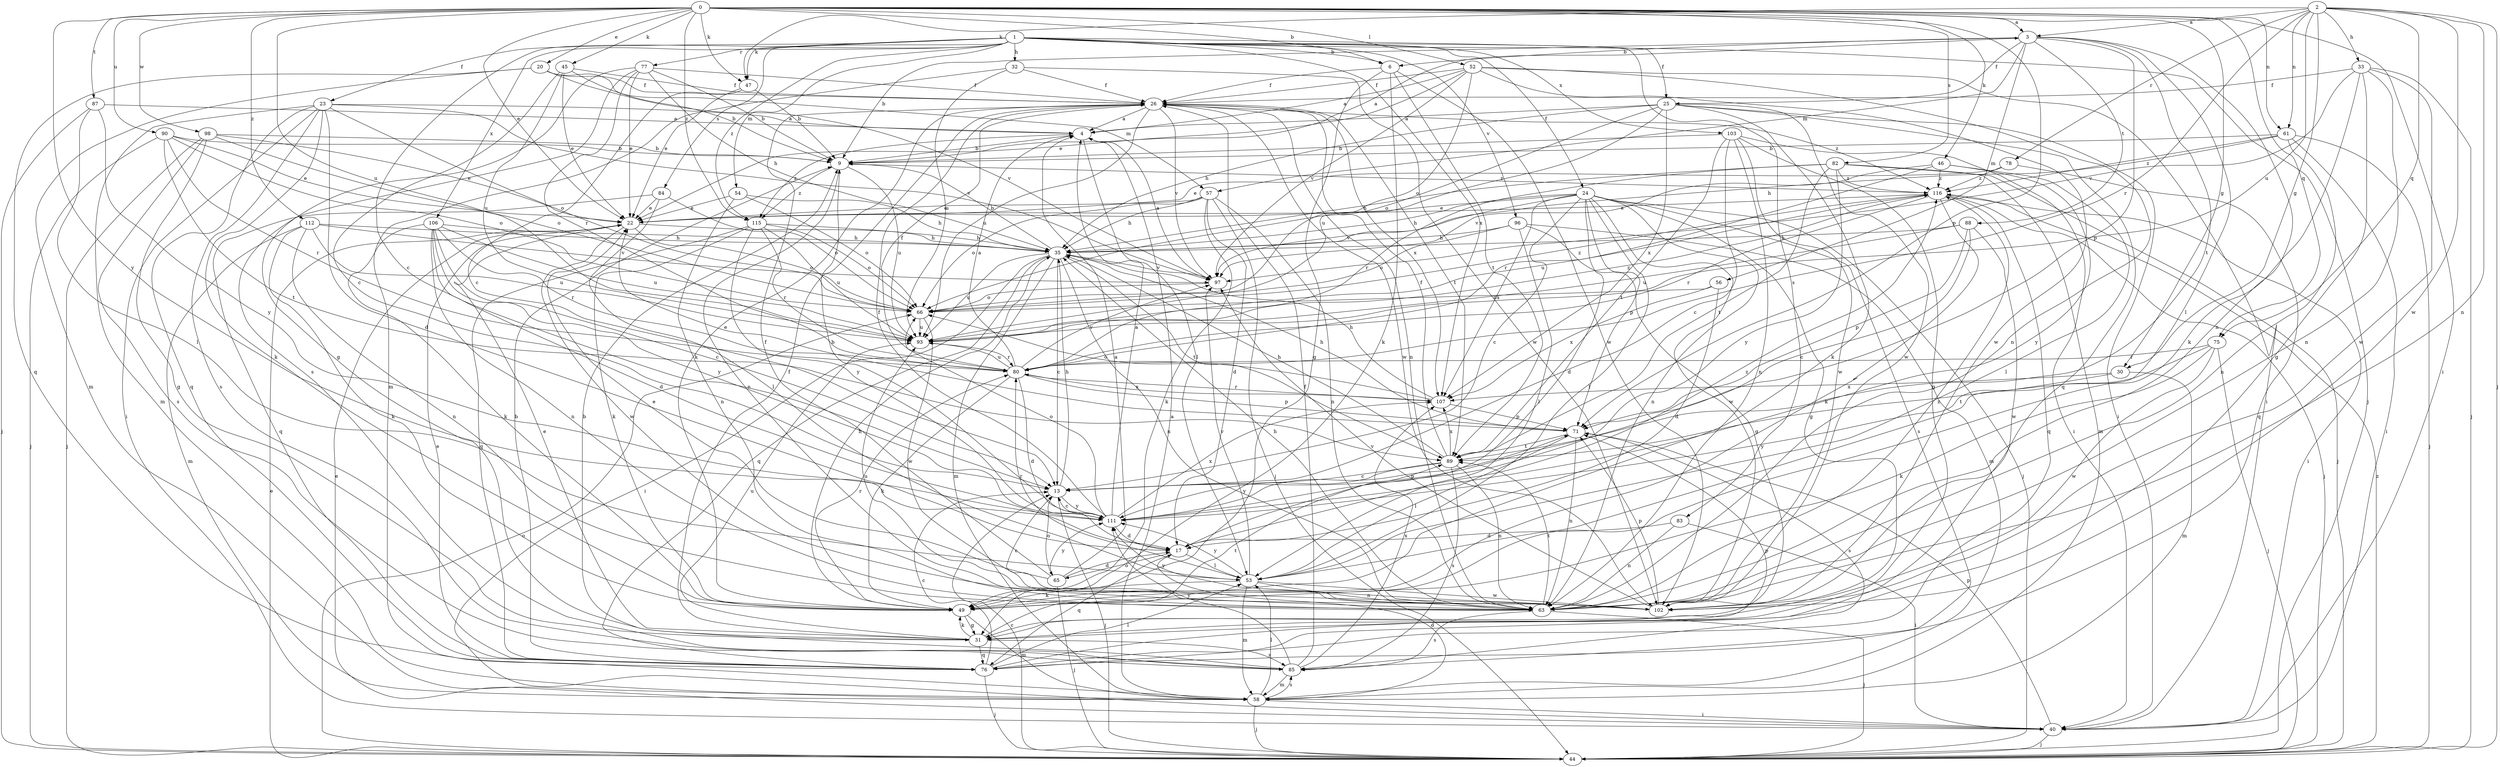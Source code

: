strict digraph  {
0;
1;
2;
3;
4;
6;
9;
13;
17;
20;
22;
23;
24;
25;
26;
30;
31;
32;
33;
35;
40;
44;
45;
46;
47;
49;
52;
53;
54;
56;
57;
58;
61;
63;
65;
66;
71;
75;
76;
77;
78;
80;
82;
83;
84;
85;
87;
88;
89;
90;
93;
96;
97;
98;
102;
103;
106;
107;
111;
112;
115;
116;
0 -> 3  [label=a];
0 -> 6  [label=b];
0 -> 20  [label=e];
0 -> 22  [label=e];
0 -> 30  [label=g];
0 -> 40  [label=i];
0 -> 45  [label=k];
0 -> 46  [label=k];
0 -> 47  [label=k];
0 -> 52  [label=l];
0 -> 61  [label=n];
0 -> 71  [label=p];
0 -> 75  [label=q];
0 -> 82  [label=s];
0 -> 87  [label=t];
0 -> 90  [label=u];
0 -> 93  [label=u];
0 -> 98  [label=w];
0 -> 111  [label=y];
0 -> 112  [label=z];
0 -> 115  [label=z];
1 -> 6  [label=b];
1 -> 13  [label=c];
1 -> 23  [label=f];
1 -> 24  [label=f];
1 -> 25  [label=f];
1 -> 32  [label=h];
1 -> 44  [label=j];
1 -> 47  [label=k];
1 -> 54  [label=m];
1 -> 77  [label=r];
1 -> 83  [label=s];
1 -> 84  [label=s];
1 -> 96  [label=v];
1 -> 103  [label=x];
1 -> 106  [label=x];
1 -> 107  [label=x];
1 -> 115  [label=z];
2 -> 3  [label=a];
2 -> 30  [label=g];
2 -> 33  [label=h];
2 -> 44  [label=j];
2 -> 47  [label=k];
2 -> 61  [label=n];
2 -> 63  [label=n];
2 -> 75  [label=q];
2 -> 78  [label=r];
2 -> 80  [label=r];
2 -> 93  [label=u];
2 -> 102  [label=w];
3 -> 6  [label=b];
3 -> 9  [label=b];
3 -> 25  [label=f];
3 -> 53  [label=l];
3 -> 56  [label=m];
3 -> 57  [label=m];
3 -> 63  [label=n];
3 -> 71  [label=p];
3 -> 88  [label=t];
3 -> 89  [label=t];
4 -> 9  [label=b];
4 -> 53  [label=l];
4 -> 115  [label=z];
6 -> 26  [label=f];
6 -> 31  [label=g];
6 -> 49  [label=k];
6 -> 89  [label=t];
6 -> 102  [label=w];
9 -> 3  [label=a];
9 -> 63  [label=n];
9 -> 93  [label=u];
9 -> 115  [label=z];
9 -> 116  [label=z];
13 -> 35  [label=h];
13 -> 44  [label=j];
13 -> 65  [label=o];
13 -> 111  [label=y];
17 -> 53  [label=l];
17 -> 65  [label=o];
17 -> 76  [label=q];
17 -> 116  [label=z];
20 -> 26  [label=f];
20 -> 57  [label=m];
20 -> 58  [label=m];
20 -> 76  [label=q];
20 -> 97  [label=v];
22 -> 35  [label=h];
22 -> 66  [label=o];
22 -> 102  [label=w];
23 -> 4  [label=a];
23 -> 17  [label=d];
23 -> 40  [label=i];
23 -> 49  [label=k];
23 -> 58  [label=m];
23 -> 66  [label=o];
23 -> 76  [label=q];
23 -> 85  [label=s];
23 -> 97  [label=v];
24 -> 13  [label=c];
24 -> 17  [label=d];
24 -> 22  [label=e];
24 -> 31  [label=g];
24 -> 35  [label=h];
24 -> 44  [label=j];
24 -> 53  [label=l];
24 -> 63  [label=n];
24 -> 71  [label=p];
24 -> 85  [label=s];
24 -> 97  [label=v];
24 -> 102  [label=w];
24 -> 107  [label=x];
25 -> 4  [label=a];
25 -> 35  [label=h];
25 -> 40  [label=i];
25 -> 49  [label=k];
25 -> 66  [label=o];
25 -> 76  [label=q];
25 -> 93  [label=u];
25 -> 102  [label=w];
25 -> 107  [label=x];
26 -> 4  [label=a];
26 -> 49  [label=k];
26 -> 63  [label=n];
26 -> 89  [label=t];
26 -> 93  [label=u];
26 -> 97  [label=v];
26 -> 102  [label=w];
26 -> 107  [label=x];
26 -> 116  [label=z];
30 -> 58  [label=m];
30 -> 107  [label=x];
30 -> 111  [label=y];
31 -> 22  [label=e];
31 -> 26  [label=f];
31 -> 49  [label=k];
31 -> 76  [label=q];
31 -> 85  [label=s];
31 -> 89  [label=t];
31 -> 93  [label=u];
32 -> 26  [label=f];
32 -> 58  [label=m];
32 -> 93  [label=u];
32 -> 102  [label=w];
33 -> 26  [label=f];
33 -> 31  [label=g];
33 -> 44  [label=j];
33 -> 49  [label=k];
33 -> 63  [label=n];
33 -> 97  [label=v];
33 -> 102  [label=w];
35 -> 9  [label=b];
35 -> 13  [label=c];
35 -> 40  [label=i];
35 -> 58  [label=m];
35 -> 63  [label=n];
35 -> 76  [label=q];
35 -> 89  [label=t];
35 -> 93  [label=u];
35 -> 97  [label=v];
40 -> 22  [label=e];
40 -> 44  [label=j];
40 -> 71  [label=p];
44 -> 13  [label=c];
44 -> 22  [label=e];
44 -> 66  [label=o];
44 -> 116  [label=z];
45 -> 9  [label=b];
45 -> 13  [label=c];
45 -> 22  [label=e];
45 -> 26  [label=f];
45 -> 93  [label=u];
46 -> 53  [label=l];
46 -> 80  [label=r];
46 -> 97  [label=v];
46 -> 111  [label=y];
46 -> 116  [label=z];
47 -> 9  [label=b];
47 -> 13  [label=c];
47 -> 22  [label=e];
49 -> 31  [label=g];
49 -> 35  [label=h];
49 -> 58  [label=m];
49 -> 80  [label=r];
52 -> 4  [label=a];
52 -> 22  [label=e];
52 -> 26  [label=f];
52 -> 40  [label=i];
52 -> 63  [label=n];
52 -> 66  [label=o];
52 -> 97  [label=v];
52 -> 102  [label=w];
53 -> 49  [label=k];
53 -> 58  [label=m];
53 -> 63  [label=n];
53 -> 80  [label=r];
53 -> 97  [label=v];
53 -> 102  [label=w];
53 -> 111  [label=y];
54 -> 22  [label=e];
54 -> 35  [label=h];
54 -> 63  [label=n];
54 -> 66  [label=o];
56 -> 17  [label=d];
56 -> 66  [label=o];
56 -> 107  [label=x];
57 -> 17  [label=d];
57 -> 22  [label=e];
57 -> 35  [label=h];
57 -> 44  [label=j];
57 -> 49  [label=k];
57 -> 63  [label=n];
57 -> 66  [label=o];
58 -> 4  [label=a];
58 -> 17  [label=d];
58 -> 40  [label=i];
58 -> 44  [label=j];
58 -> 53  [label=l];
58 -> 85  [label=s];
61 -> 9  [label=b];
61 -> 35  [label=h];
61 -> 40  [label=i];
61 -> 44  [label=j];
61 -> 63  [label=n];
61 -> 116  [label=z];
63 -> 35  [label=h];
63 -> 44  [label=j];
63 -> 85  [label=s];
63 -> 89  [label=t];
63 -> 116  [label=z];
65 -> 4  [label=a];
65 -> 17  [label=d];
65 -> 22  [label=e];
65 -> 26  [label=f];
65 -> 44  [label=j];
65 -> 111  [label=y];
66 -> 93  [label=u];
66 -> 102  [label=w];
66 -> 116  [label=z];
71 -> 22  [label=e];
71 -> 35  [label=h];
71 -> 53  [label=l];
71 -> 63  [label=n];
71 -> 85  [label=s];
71 -> 89  [label=t];
75 -> 44  [label=j];
75 -> 49  [label=k];
75 -> 80  [label=r];
75 -> 89  [label=t];
75 -> 102  [label=w];
76 -> 9  [label=b];
76 -> 13  [label=c];
76 -> 22  [label=e];
76 -> 44  [label=j];
76 -> 53  [label=l];
76 -> 71  [label=p];
77 -> 9  [label=b];
77 -> 22  [label=e];
77 -> 26  [label=f];
77 -> 31  [label=g];
77 -> 35  [label=h];
77 -> 80  [label=r];
77 -> 85  [label=s];
78 -> 22  [label=e];
78 -> 76  [label=q];
78 -> 116  [label=z];
80 -> 4  [label=a];
80 -> 17  [label=d];
80 -> 26  [label=f];
80 -> 49  [label=k];
80 -> 71  [label=p];
80 -> 93  [label=u];
80 -> 97  [label=v];
80 -> 107  [label=x];
82 -> 35  [label=h];
82 -> 44  [label=j];
82 -> 58  [label=m];
82 -> 80  [label=r];
82 -> 89  [label=t];
82 -> 111  [label=y];
82 -> 116  [label=z];
83 -> 17  [label=d];
83 -> 40  [label=i];
83 -> 63  [label=n];
84 -> 22  [label=e];
84 -> 53  [label=l];
84 -> 66  [label=o];
84 -> 76  [label=q];
85 -> 9  [label=b];
85 -> 26  [label=f];
85 -> 58  [label=m];
85 -> 107  [label=x];
85 -> 111  [label=y];
87 -> 4  [label=a];
87 -> 44  [label=j];
87 -> 53  [label=l];
87 -> 111  [label=y];
88 -> 13  [label=c];
88 -> 35  [label=h];
88 -> 71  [label=p];
88 -> 93  [label=u];
88 -> 102  [label=w];
89 -> 13  [label=c];
89 -> 26  [label=f];
89 -> 35  [label=h];
89 -> 63  [label=n];
89 -> 85  [label=s];
89 -> 107  [label=x];
89 -> 111  [label=y];
90 -> 9  [label=b];
90 -> 22  [label=e];
90 -> 44  [label=j];
90 -> 66  [label=o];
90 -> 80  [label=r];
90 -> 89  [label=t];
93 -> 80  [label=r];
93 -> 116  [label=z];
96 -> 31  [label=g];
96 -> 35  [label=h];
96 -> 53  [label=l];
96 -> 58  [label=m];
96 -> 66  [label=o];
97 -> 4  [label=a];
97 -> 66  [label=o];
98 -> 9  [label=b];
98 -> 22  [label=e];
98 -> 31  [label=g];
98 -> 44  [label=j];
98 -> 66  [label=o];
98 -> 85  [label=s];
102 -> 13  [label=c];
102 -> 71  [label=p];
102 -> 93  [label=u];
102 -> 97  [label=v];
102 -> 111  [label=y];
103 -> 9  [label=b];
103 -> 13  [label=c];
103 -> 31  [label=g];
103 -> 40  [label=i];
103 -> 63  [label=n];
103 -> 89  [label=t];
103 -> 102  [label=w];
106 -> 13  [label=c];
106 -> 17  [label=d];
106 -> 35  [label=h];
106 -> 49  [label=k];
106 -> 63  [label=n];
106 -> 80  [label=r];
106 -> 93  [label=u];
106 -> 111  [label=y];
107 -> 35  [label=h];
107 -> 66  [label=o];
107 -> 71  [label=p];
107 -> 80  [label=r];
111 -> 4  [label=a];
111 -> 9  [label=b];
111 -> 13  [label=c];
111 -> 17  [label=d];
111 -> 26  [label=f];
111 -> 66  [label=o];
111 -> 71  [label=p];
111 -> 107  [label=x];
112 -> 35  [label=h];
112 -> 49  [label=k];
112 -> 58  [label=m];
112 -> 63  [label=n];
112 -> 93  [label=u];
112 -> 97  [label=v];
115 -> 35  [label=h];
115 -> 49  [label=k];
115 -> 66  [label=o];
115 -> 76  [label=q];
115 -> 80  [label=r];
115 -> 93  [label=u];
115 -> 111  [label=y];
116 -> 22  [label=e];
116 -> 40  [label=i];
116 -> 44  [label=j];
116 -> 49  [label=k];
116 -> 76  [label=q];
116 -> 80  [label=r];
116 -> 93  [label=u];
}
